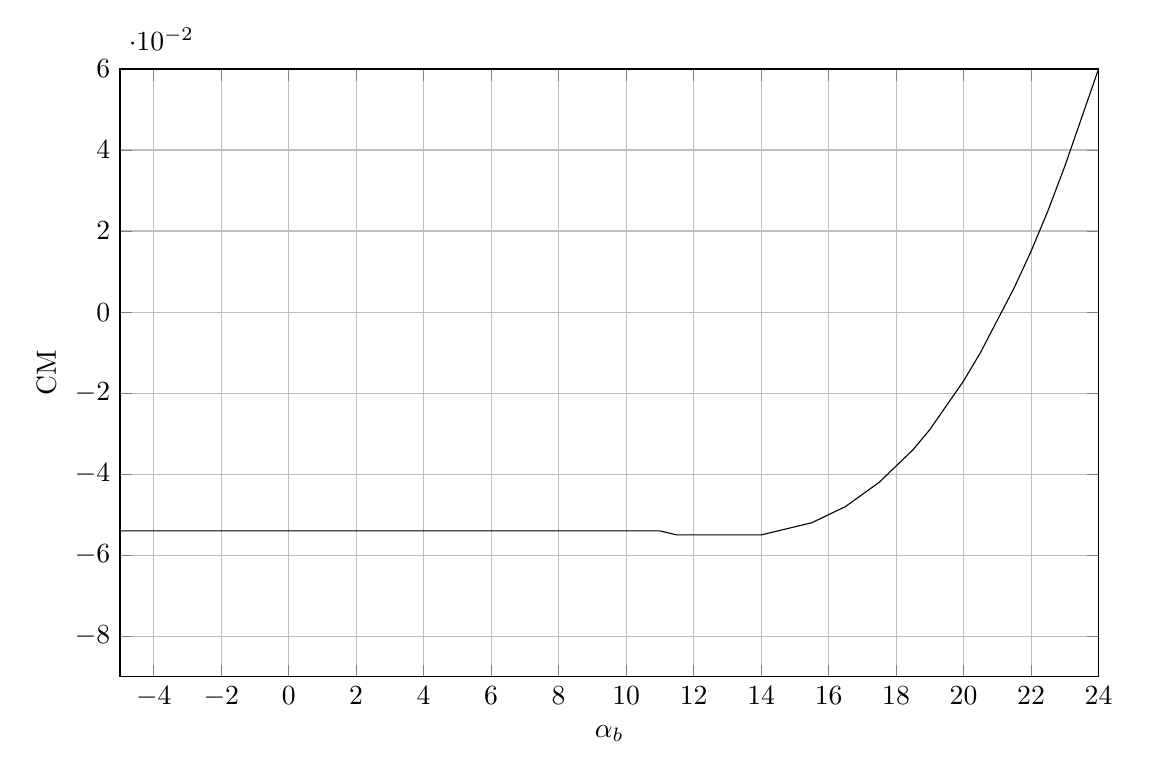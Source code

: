 % Moment Coefficient vs alpha for Wing respect to A C 
\begin{tikzpicture}

\begin{axis}[
width=14.01cm,
height=9.3cm,
xmin=-5,
xmax=24,
xlabel={$\alpha_b$},
xmajorgrids,
ymin=-0.09,
ymax=0.06,
ylabel={CM},
ymajorgrids,
]
\addplot [
color=black,
solid
]
table[row sep=crcr]{
-5.0	-0.054\\
-4.5	-0.054\\
-4.0	-0.054\\
-3.5	-0.054\\
-3.0	-0.054\\
-2.5	-0.054\\
-2.0	-0.054\\
-1.5	-0.054\\
-1.0	-0.054\\
-0.5	-0.054\\
7.772E-16	-0.054\\
0.5	-0.054\\
1.0	-0.054\\
1.5	-0.054\\
2.0	-0.054\\
2.5	-0.054\\
3.0	-0.054\\
3.5	-0.054\\
4.0	-0.054\\
4.5	-0.054\\
5.0	-0.054\\
5.5	-0.054\\
6.0	-0.054\\
6.5	-0.054\\
7.0	-0.054\\
7.5	-0.054\\
8.0	-0.054\\
8.5	-0.054\\
9.0	-0.054\\
9.5	-0.054\\
10.0	-0.054\\
10.5	-0.054\\
11.0	-0.054\\
11.5	-0.055\\
12.0	-0.055\\
12.5	-0.055\\
13.0	-0.055\\
13.5	-0.055\\
14.0	-0.055\\
14.5	-0.054\\
15.0	-0.053\\
15.5	-0.052\\
16.0	-0.05\\
16.5	-0.048\\
17.0	-0.045\\
17.5	-0.042\\
18.0	-0.038\\
18.5	-0.034\\
19.0	-0.029\\
19.5	-0.023\\
20.0	-0.017\\
20.5	-0.01\\
21.0	-0.002\\
21.5	0.006\\
22.0	0.015\\
22.5	0.025\\
23.0	0.036\\
23.5	0.048\\
24.0	0.06\\
24.5	0.074\\
25.0	0.089\\
};
\end{axis}
\end{tikzpicture}%

